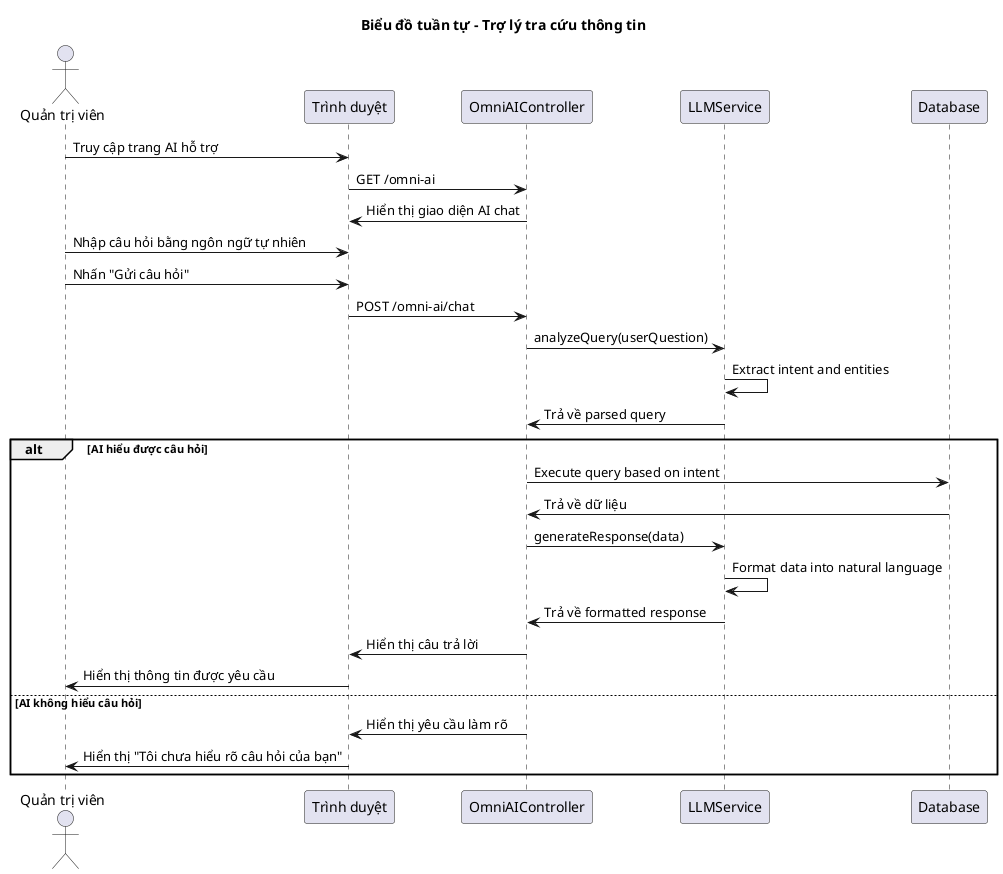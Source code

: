 @startuml Trợ lý tra cứu thông tin
title Biểu đồ tuần tự - Trợ lý tra cứu thông tin

actor "Quản trị viên" as Admin
participant "Trình duyệt" as Browser
participant "OmniAIController" as Controller
participant "LLMService" as LLMService
participant "Database" as DB

Admin -> Browser: Truy cập trang AI hỗ trợ
Browser -> Controller: GET /omni-ai
Controller -> Browser: Hiển thị giao diện AI chat

Admin -> Browser: Nhập câu hỏi bằng ngôn ngữ tự nhiên
Admin -> Browser: Nhấn "Gửi câu hỏi"
Browser -> Controller: POST /omni-ai/chat

Controller -> LLMService: analyzeQuery(userQuestion)
LLMService -> LLMService: Extract intent and entities
LLMService -> Controller: Trả về parsed query

alt AI hiểu được câu hỏi
    Controller -> DB: Execute query based on intent
    DB -> Controller: Trả về dữ liệu
    
    Controller -> LLMService: generateResponse(data)
    LLMService -> LLMService: Format data into natural language
    LLMService -> Controller: Trả về formatted response
    
    Controller -> Browser: Hiển thị câu trả lời
    Browser -> Admin: Hiển thị thông tin được yêu cầu
    
else AI không hiểu câu hỏi
    Controller -> Browser: Hiển thị yêu cầu làm rõ
    Browser -> Admin: Hiển thị "Tôi chưa hiểu rõ câu hỏi của bạn"
end

@enduml
